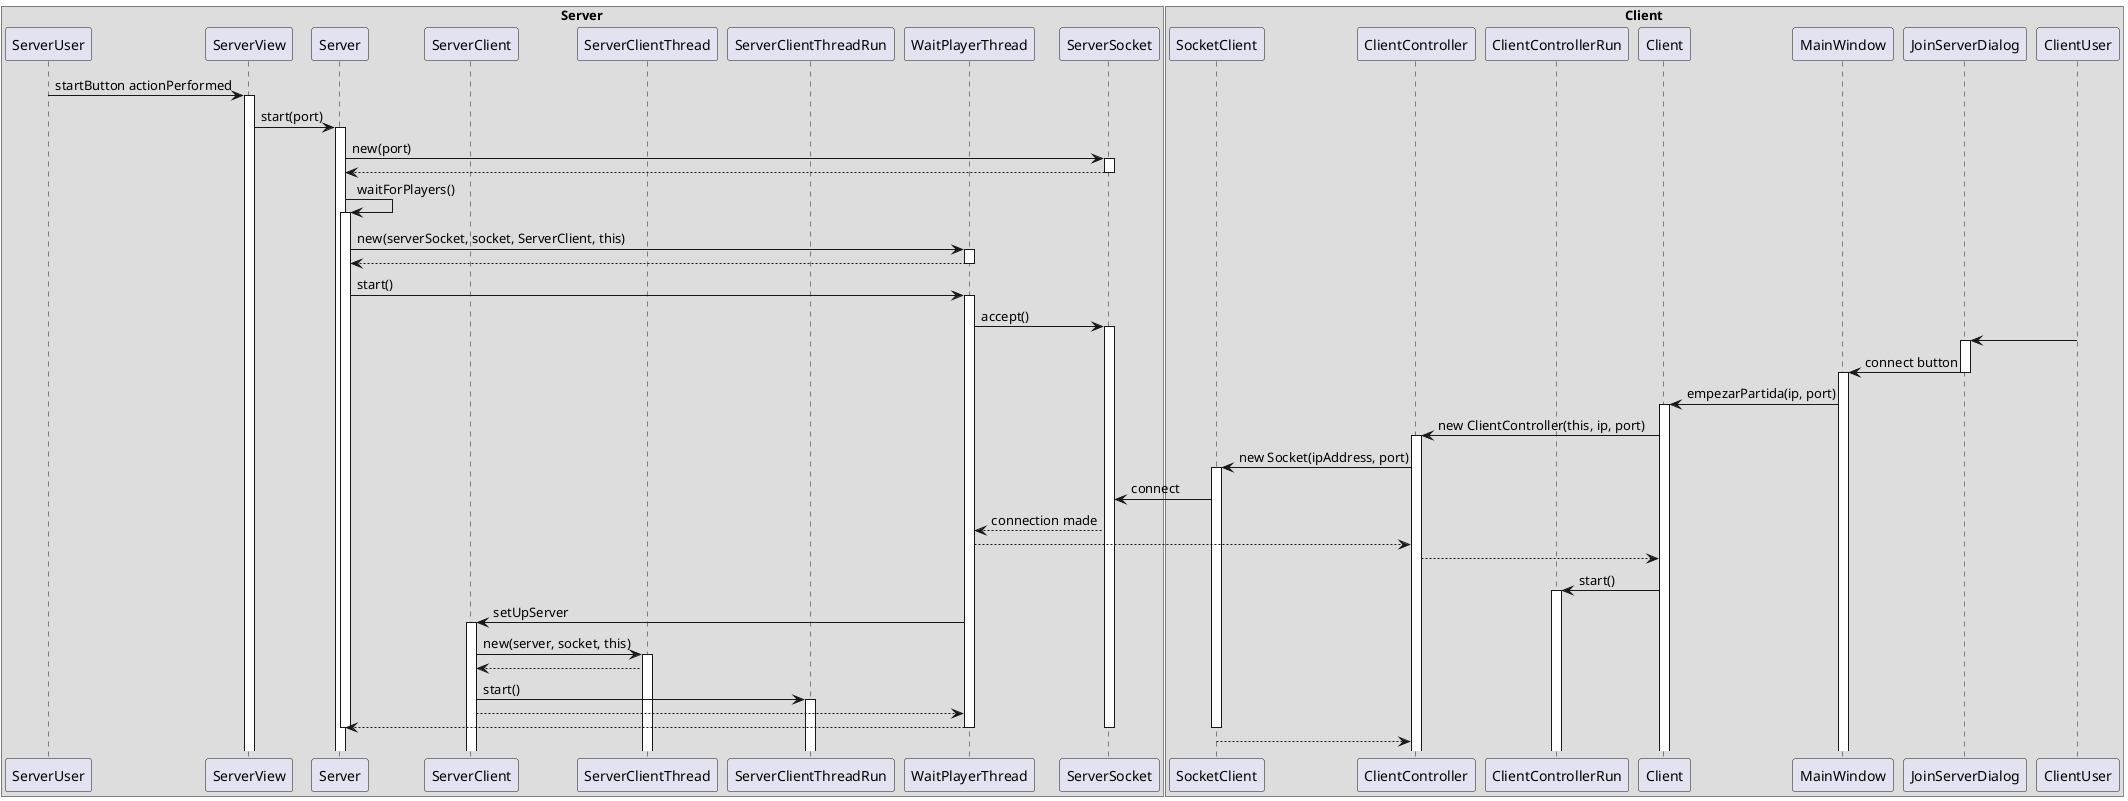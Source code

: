@startuml
box Server
participant ServerUser
participant ServerView
participant Server
participant ServerClient
participant ServerClientThread
participant ServerClientThreadRun
participant WaitPlayerThread
ServerUser -> ServerView : startButton actionPerformed
activate ServerView
ServerView -> Server : start(port)
activate Server
Server -> ServerSocket : new(port)
activate ServerSocket
ServerSocket --> Server
deactivate ServerSocket
Server -> Server : waitForPlayers()
activate Server
Server -> WaitPlayerThread : new(serverSocket, socket, ServerClient, this)
activate WaitPlayerThread
WaitPlayerThread --> Server
deactivate WaitPlayerThread
Server -> WaitPlayerThread : start()
activate WaitPlayerThread
WaitPlayerThread -> ServerSocket : accept()
activate ServerSocket
end box


box Client
participant SocketClient
participant ClientController
participant ClientControllerRun
participant Client
participant MainWindow
participant JoinServerDialog
participant ClientUser
ClientUser -> JoinServerDialog
activate JoinServerDialog
JoinServerDialog -> MainWindow : connect button
deactivate JoinServerDialog
activate MainWindow
MainWindow -> Client : empezarPartida(ip, port)
activate Client
Client -> ClientController : new ClientController(this, ip, port)
activate ClientController
ClientController -> SocketClient : new Socket(ipAddress, port)
activate SocketClient
SocketClient -> ServerSocket : connect
ServerSocket --> WaitPlayerThread : connection made
WaitPlayerThread --> ClientController
ClientController --> Client
Client -> ClientControllerRun : start()
activate ClientControllerRun
WaitPlayerThread -> ServerClient : setUpServer
activate ServerClient
ServerClient -> ServerClientThread : new(server, socket, this)
activate ServerClientThread
ServerClientThread --> ServerClient
ServerClient -> ServerClientThreadRun : start()
activate ServerClientThreadRun
ServerClient --> WaitPlayerThread
WaitPlayerThread --> Server
deactivate WaitPlayerThread
deactivate Server
end box

deactivate SocketClient
deactivate ServerSocket
return
@enduml